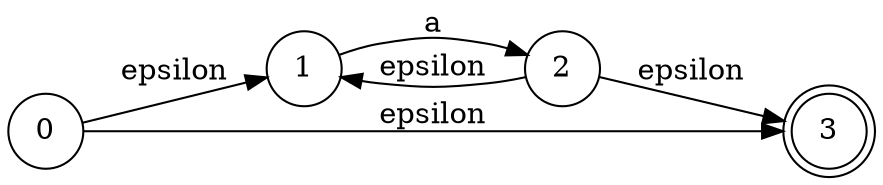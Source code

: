 digraph kleene {
    rankdir=LR;
    ratio = "expand";
    size = "7,5";
    node [size="30,60", shape = circle];
    0 -> 1 [label="epsilon"];
    1 -> 2 [label="a"];
    2 -> 1 [label="epsilon"];
    node [size="30,60", shape = doublecircle];
    2 -> 3 [label="epsilon"];
    0 -> 3 [label="epsilon"];
    
}

